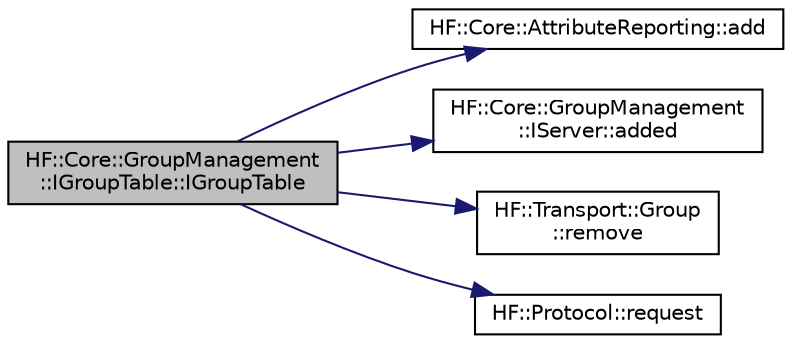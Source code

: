 digraph "HF::Core::GroupManagement::IGroupTable::IGroupTable"
{
  edge [fontname="Helvetica",fontsize="10",labelfontname="Helvetica",labelfontsize="10"];
  node [fontname="Helvetica",fontsize="10",shape=record];
  rankdir="LR";
  Node0 [label="HF::Core::GroupManagement\l::IGroupTable::IGroupTable",height=0.2,width=0.4,color="black", fillcolor="grey75", style="filled", fontcolor="black"];
  Node0 -> Node1 [color="midnightblue",fontsize="10",style="solid",fontname="Helvetica"];
  Node1 [label="HF::Core::AttributeReporting::add",height=0.2,width=0.4,color="black", fillcolor="white", style="filled",URL="$group__attr__reporting__common.html#ga16e2adb57b2437af38b51963ab2631bc",tooltip="Add the periodic entries from start to end into the rule with the given report reference. "];
  Node0 -> Node2 [color="midnightblue",fontsize="10",style="solid",fontname="Helvetica"];
  Node2 [label="HF::Core::GroupManagement\l::IServer::added",height=0.2,width=0.4,color="black", fillcolor="white", style="filled",URL="$classHF_1_1Core_1_1GroupManagement_1_1IServer.html#a78db38d9f5cadd22da059ff564770a2a",tooltip="Indicate that a new device/unit was added to an existing group. "];
  Node0 -> Node3 [color="midnightblue",fontsize="10",style="solid",fontname="Helvetica"];
  Node3 [label="HF::Transport::Group\l::remove",height=0.2,width=0.4,color="black", fillcolor="white", style="filled",URL="$namespaceHF_1_1Transport_1_1Group.html#a55b31d85f708a8b483650a0fb3b6c069",tooltip="Remove the given device from the given group for the given end-point ep. "];
  Node0 -> Node4 [color="midnightblue",fontsize="10",style="solid",fontname="Helvetica"];
  Node4 [label="HF::Protocol::request",height=0.2,width=0.4,color="black", fillcolor="white", style="filled",URL="$group__protocol.html#ga853e5da7e50646bf29c0dfea611c1034",tooltip="Check if message type is a request. "];
}
